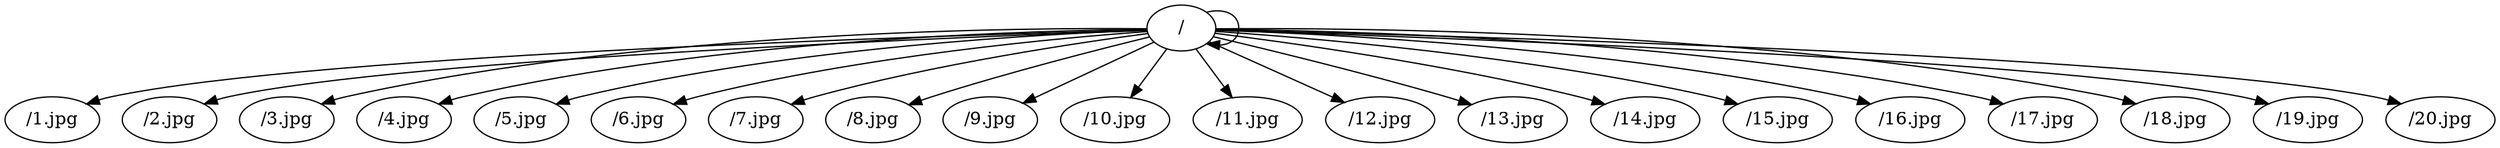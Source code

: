 strict digraph G {
ratio=compress;
"/" -> "/";
"/" -> "/1.jpg";
"/" -> "/2.jpg";
"/" -> "/3.jpg";
"/" -> "/4.jpg";
"/" -> "/5.jpg";
"/" -> "/6.jpg";
"/" -> "/7.jpg";
"/" -> "/8.jpg";
"/" -> "/9.jpg";
"/" -> "/10.jpg";
"/" -> "/11.jpg";
"/" -> "/12.jpg";
"/" -> "/13.jpg";
"/" -> "/14.jpg";
"/" -> "/15.jpg";
"/" -> "/16.jpg";
"/" -> "/17.jpg";
"/" -> "/18.jpg";
"/" -> "/19.jpg";
"/" -> "/20.jpg";
}
